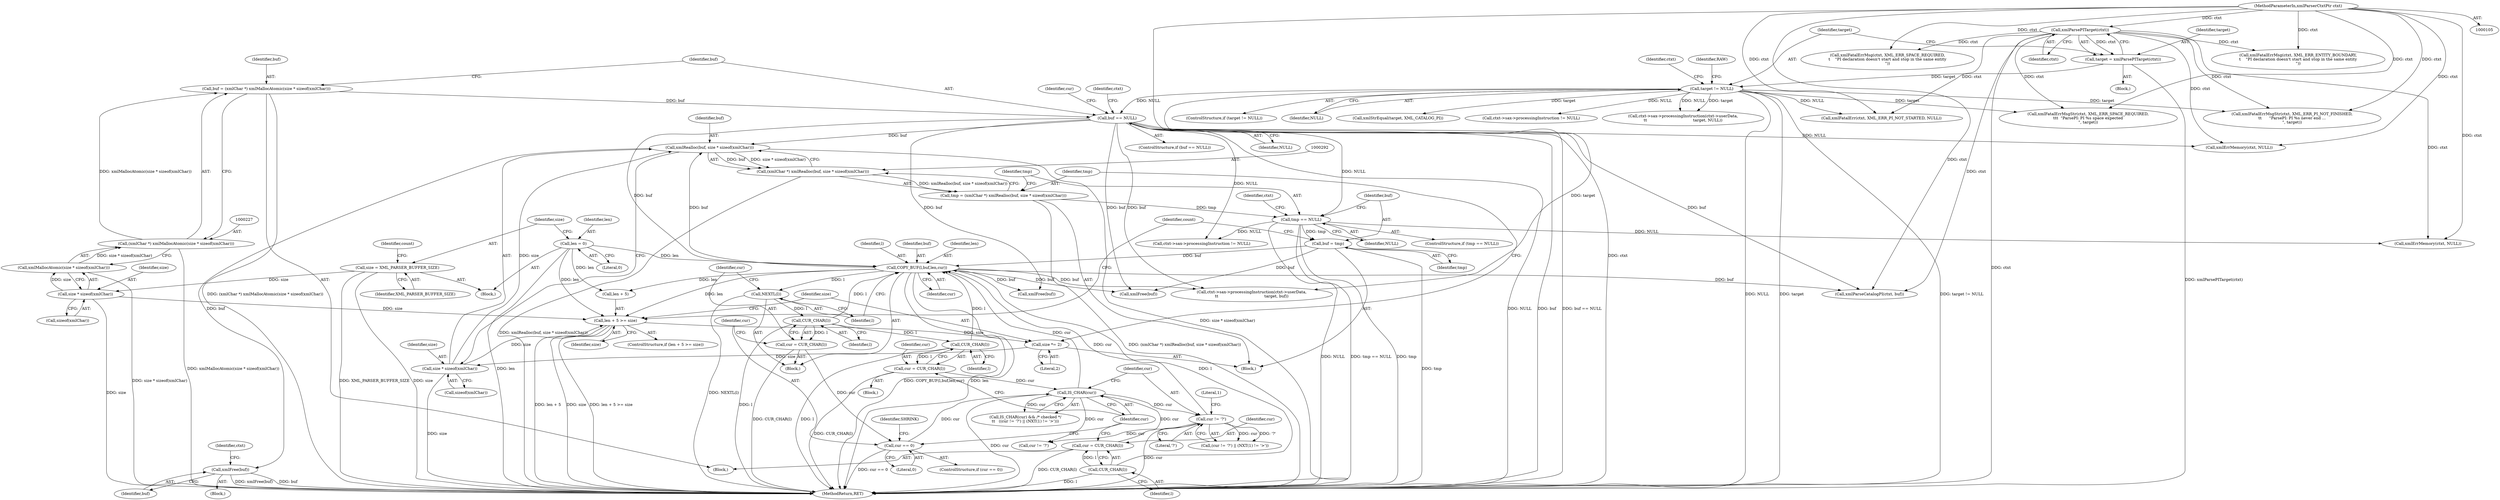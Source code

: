 digraph "0_Chrome_d0947db40187f4708c58e64cbd6013faf9eddeed_30@pointer" {
"1000307" [label="(Call,xmlFree(buf))"];
"1000293" [label="(Call,xmlRealloc(buf, size * sizeof(xmlChar)))"];
"1000234" [label="(Call,buf == NULL)"];
"1000224" [label="(Call,buf = (xmlChar *) xmlMallocAtomic(size * sizeof(xmlChar)))"];
"1000226" [label="(Call,(xmlChar *) xmlMallocAtomic(size * sizeof(xmlChar)))"];
"1000228" [label="(Call,xmlMallocAtomic(size * sizeof(xmlChar)))"];
"1000229" [label="(Call,size * sizeof(xmlChar))"];
"1000117" [label="(Call,size = XML_PARSER_BUFFER_SIZE)"];
"1000162" [label="(Call,target != NULL)"];
"1000157" [label="(Call,target = xmlParsePITarget(ctxt))"];
"1000159" [label="(Call,xmlParsePITarget(ctxt))"];
"1000106" [label="(MethodParameterIn,xmlParserCtxtPtr ctxt)"];
"1000339" [label="(Call,COPY_BUF(l,buf,len,cur))"];
"1000348" [label="(Call,CUR_CHAR(l))"];
"1000344" [label="(Call,NEXTL(l))"];
"1000263" [label="(Call,CUR_CHAR(l))"];
"1000359" [label="(Call,CUR_CHAR(l))"];
"1000315" [label="(Call,buf = tmp)"];
"1000300" [label="(Call,tmp == NULL)"];
"1000289" [label="(Call,tmp = (xmlChar *) xmlRealloc(buf, size * sizeof(xmlChar)))"];
"1000291" [label="(Call,(xmlChar *) xmlRealloc(buf, size * sizeof(xmlChar)))"];
"1000113" [label="(Call,len = 0)"];
"1000267" [label="(Call,IS_CHAR(cur))"];
"1000357" [label="(Call,cur = CUR_CHAR(l))"];
"1000261" [label="(Call,cur = CUR_CHAR(l))"];
"1000351" [label="(Call,cur == 0)"];
"1000346" [label="(Call,cur = CUR_CHAR(l))"];
"1000270" [label="(Call,cur != '?')"];
"1000295" [label="(Call,size * sizeof(xmlChar))"];
"1000286" [label="(Call,size *= 2)"];
"1000279" [label="(Call,len + 5 >= size)"];
"1000385" [label="(Call,xmlFatalErrMsg(ctxt, XML_ERR_SPACE_REQUIRED,\n\t    \"PI declaration doesn't start and stop in the same entity\n\"))"];
"1000349" [label="(Identifier,l)"];
"1000315" [label="(Call,buf = tmp)"];
"1000311" [label="(Identifier,ctxt)"];
"1000137" [label="(Block,)"];
"1000270" [label="(Call,cur != '?')"];
"1000301" [label="(Identifier,tmp)"];
"1000117" [label="(Call,size = XML_PARSER_BUFFER_SIZE)"];
"1000277" [label="(Block,)"];
"1000118" [label="(Identifier,size)"];
"1000290" [label="(Identifier,tmp)"];
"1000271" [label="(Identifier,cur)"];
"1000346" [label="(Call,cur = CUR_CHAR(l))"];
"1000461" [label="(MethodReturn,RET)"];
"1000344" [label="(Call,NEXTL(l))"];
"1000162" [label="(Call,target != NULL)"];
"1000304" [label="(Call,xmlErrMemory(ctxt, NULL))"];
"1000228" [label="(Call,xmlMallocAtomic(size * sizeof(xmlChar)))"];
"1000275" [label="(Literal,1)"];
"1000233" [label="(ControlStructure,if (buf == NULL))"];
"1000115" [label="(Literal,0)"];
"1000114" [label="(Identifier,len)"];
"1000447" [label="(Identifier,ctxt)"];
"1000234" [label="(Call,buf == NULL)"];
"1000352" [label="(Identifier,cur)"];
"1000236" [label="(Identifier,NULL)"];
"1000126" [label="(Identifier,count)"];
"1000287" [label="(Identifier,size)"];
"1000319" [label="(Identifier,count)"];
"1000367" [label="(Call,cur != '?')"];
"1000446" [label="(Call,xmlFatalErr(ctxt, XML_ERR_PI_NOT_STARTED, NULL))"];
"1000297" [label="(Call,sizeof(xmlChar))"];
"1000291" [label="(Call,(xmlChar *) xmlRealloc(buf, size * sizeof(xmlChar)))"];
"1000371" [label="(Call,xmlFatalErrMsgStr(ctxt, XML_ERR_PI_NOT_FINISHED,\n\t\t      \"ParsePI: PI %s never end ...\n\", target))"];
"1000206" [label="(Call,ctxt->sax->processingInstruction(ctxt->userData,\n\t\t                                     target, NULL))"];
"1000248" [label="(Identifier,cur)"];
"1000340" [label="(Identifier,l)"];
"1000161" [label="(ControlStructure,if (target != NULL))"];
"1000164" [label="(Identifier,NULL)"];
"1000119" [label="(Identifier,XML_PARSER_BUFFER_SIZE)"];
"1000160" [label="(Identifier,ctxt)"];
"1000308" [label="(Identifier,buf)"];
"1000169" [label="(Identifier,RAW)"];
"1000264" [label="(Identifier,l)"];
"1000341" [label="(Identifier,buf)"];
"1000400" [label="(Call,xmlStrEqual(target, XML_CATALOG_PI))"];
"1000272" [label="(Literal,'?')"];
"1000226" [label="(Call,(xmlChar *) xmlMallocAtomic(size * sizeof(xmlChar)))"];
"1000263" [label="(Call,CUR_CHAR(l))"];
"1000288" [label="(Literal,2)"];
"1000343" [label="(Identifier,cur)"];
"1000231" [label="(Call,sizeof(xmlChar))"];
"1000351" [label="(Call,cur == 0)"];
"1000296" [label="(Identifier,size)"];
"1000436" [label="(Call,ctxt->sax->processingInstruction(ctxt->userData,\n\t\t                                     target, buf))"];
"1000279" [label="(Call,len + 5 >= size)"];
"1000348" [label="(Call,CUR_CHAR(l))"];
"1000224" [label="(Call,buf = (xmlChar *) xmlMallocAtomic(size * sizeof(xmlChar)))"];
"1000345" [label="(Identifier,l)"];
"1000294" [label="(Identifier,buf)"];
"1000360" [label="(Identifier,l)"];
"1000303" [label="(Block,)"];
"1000157" [label="(Call,target = xmlParsePITarget(ctxt))"];
"1000305" [label="(Identifier,ctxt)"];
"1000359" [label="(Call,CUR_CHAR(l))"];
"1000289" [label="(Call,tmp = (xmlChar *) xmlRealloc(buf, size * sizeof(xmlChar)))"];
"1000354" [label="(Block,)"];
"1000230" [label="(Identifier,size)"];
"1000299" [label="(ControlStructure,if (tmp == NULL))"];
"1000183" [label="(Call,xmlFatalErrMsg(ctxt, XML_ERR_ENTITY_BOUNDARY,\n\t    \"PI declaration doesn't start and stop in the same entity\n\"))"];
"1000300" [label="(Call,tmp == NULL)"];
"1000107" [label="(Block,)"];
"1000106" [label="(MethodParameterIn,xmlParserCtxtPtr ctxt)"];
"1000347" [label="(Identifier,cur)"];
"1000269" [label="(Call,(cur != '?') || (NXT(1) != '>'))"];
"1000268" [label="(Identifier,cur)"];
"1000358" [label="(Identifier,cur)"];
"1000283" [label="(Identifier,size)"];
"1000280" [label="(Call,len + 5)"];
"1000317" [label="(Identifier,tmp)"];
"1000158" [label="(Identifier,target)"];
"1000262" [label="(Identifier,cur)"];
"1000342" [label="(Identifier,len)"];
"1000278" [label="(ControlStructure,if (len + 5 >= size))"];
"1000307" [label="(Call,xmlFree(buf))"];
"1000355" [label="(Identifier,SHRINK)"];
"1000316" [label="(Identifier,buf)"];
"1000267" [label="(Call,IS_CHAR(cur))"];
"1000416" [label="(Call,xmlParseCatalogPI(ctxt, buf))"];
"1000284" [label="(Block,)"];
"1000225" [label="(Identifier,buf)"];
"1000295" [label="(Call,size * sizeof(xmlChar))"];
"1000165" [label="(Block,)"];
"1000286" [label="(Call,size *= 2)"];
"1000113" [label="(Call,len = 0)"];
"1000353" [label="(Literal,0)"];
"1000229" [label="(Call,size * sizeof(xmlChar))"];
"1000266" [label="(Call,IS_CHAR(cur) && /* checked */\n\t\t   ((cur != '?') || (NXT(1) != '>')))"];
"1000159" [label="(Call,xmlParsePITarget(ctxt))"];
"1000293" [label="(Call,xmlRealloc(buf, size * sizeof(xmlChar)))"];
"1000255" [label="(Call,xmlFatalErrMsgStr(ctxt, XML_ERR_SPACE_REQUIRED,\n\t\t\t  \"ParsePI: PI %s space expected\n\", target))"];
"1000429" [label="(Call,ctxt->sax->processingInstruction != NULL)"];
"1000163" [label="(Identifier,target)"];
"1000235" [label="(Identifier,buf)"];
"1000350" [label="(ControlStructure,if (cur == 0))"];
"1000238" [label="(Call,xmlErrMemory(ctxt, NULL))"];
"1000261" [label="(Call,cur = CUR_CHAR(l))"];
"1000357" [label="(Call,cur = CUR_CHAR(l))"];
"1000333" [label="(Call,xmlFree(buf))"];
"1000339" [label="(Call,COPY_BUF(l,buf,len,cur))"];
"1000442" [label="(Call,xmlFree(buf))"];
"1000199" [label="(Call,ctxt->sax->processingInstruction != NULL)"];
"1000302" [label="(Identifier,NULL)"];
"1000239" [label="(Identifier,ctxt)"];
"1000307" -> "1000303"  [label="AST: "];
"1000307" -> "1000308"  [label="CFG: "];
"1000308" -> "1000307"  [label="AST: "];
"1000311" -> "1000307"  [label="CFG: "];
"1000307" -> "1000461"  [label="DDG: xmlFree(buf)"];
"1000307" -> "1000461"  [label="DDG: buf"];
"1000293" -> "1000307"  [label="DDG: buf"];
"1000293" -> "1000291"  [label="AST: "];
"1000293" -> "1000295"  [label="CFG: "];
"1000294" -> "1000293"  [label="AST: "];
"1000295" -> "1000293"  [label="AST: "];
"1000291" -> "1000293"  [label="CFG: "];
"1000293" -> "1000461"  [label="DDG: size * sizeof(xmlChar)"];
"1000293" -> "1000291"  [label="DDG: buf"];
"1000293" -> "1000291"  [label="DDG: size * sizeof(xmlChar)"];
"1000234" -> "1000293"  [label="DDG: buf"];
"1000339" -> "1000293"  [label="DDG: buf"];
"1000295" -> "1000293"  [label="DDG: size"];
"1000234" -> "1000233"  [label="AST: "];
"1000234" -> "1000236"  [label="CFG: "];
"1000235" -> "1000234"  [label="AST: "];
"1000236" -> "1000234"  [label="AST: "];
"1000239" -> "1000234"  [label="CFG: "];
"1000248" -> "1000234"  [label="CFG: "];
"1000234" -> "1000461"  [label="DDG: NULL"];
"1000234" -> "1000461"  [label="DDG: buf"];
"1000234" -> "1000461"  [label="DDG: buf == NULL"];
"1000224" -> "1000234"  [label="DDG: buf"];
"1000162" -> "1000234"  [label="DDG: NULL"];
"1000234" -> "1000238"  [label="DDG: NULL"];
"1000234" -> "1000300"  [label="DDG: NULL"];
"1000234" -> "1000333"  [label="DDG: buf"];
"1000234" -> "1000339"  [label="DDG: buf"];
"1000234" -> "1000416"  [label="DDG: buf"];
"1000234" -> "1000429"  [label="DDG: NULL"];
"1000234" -> "1000436"  [label="DDG: buf"];
"1000234" -> "1000442"  [label="DDG: buf"];
"1000224" -> "1000165"  [label="AST: "];
"1000224" -> "1000226"  [label="CFG: "];
"1000225" -> "1000224"  [label="AST: "];
"1000226" -> "1000224"  [label="AST: "];
"1000235" -> "1000224"  [label="CFG: "];
"1000224" -> "1000461"  [label="DDG: (xmlChar *) xmlMallocAtomic(size * sizeof(xmlChar))"];
"1000226" -> "1000224"  [label="DDG: xmlMallocAtomic(size * sizeof(xmlChar))"];
"1000226" -> "1000228"  [label="CFG: "];
"1000227" -> "1000226"  [label="AST: "];
"1000228" -> "1000226"  [label="AST: "];
"1000226" -> "1000461"  [label="DDG: xmlMallocAtomic(size * sizeof(xmlChar))"];
"1000228" -> "1000226"  [label="DDG: size * sizeof(xmlChar)"];
"1000228" -> "1000229"  [label="CFG: "];
"1000229" -> "1000228"  [label="AST: "];
"1000228" -> "1000461"  [label="DDG: size * sizeof(xmlChar)"];
"1000229" -> "1000228"  [label="DDG: size"];
"1000229" -> "1000231"  [label="CFG: "];
"1000230" -> "1000229"  [label="AST: "];
"1000231" -> "1000229"  [label="AST: "];
"1000229" -> "1000461"  [label="DDG: size"];
"1000117" -> "1000229"  [label="DDG: size"];
"1000229" -> "1000279"  [label="DDG: size"];
"1000117" -> "1000107"  [label="AST: "];
"1000117" -> "1000119"  [label="CFG: "];
"1000118" -> "1000117"  [label="AST: "];
"1000119" -> "1000117"  [label="AST: "];
"1000126" -> "1000117"  [label="CFG: "];
"1000117" -> "1000461"  [label="DDG: size"];
"1000117" -> "1000461"  [label="DDG: XML_PARSER_BUFFER_SIZE"];
"1000162" -> "1000161"  [label="AST: "];
"1000162" -> "1000164"  [label="CFG: "];
"1000163" -> "1000162"  [label="AST: "];
"1000164" -> "1000162"  [label="AST: "];
"1000169" -> "1000162"  [label="CFG: "];
"1000447" -> "1000162"  [label="CFG: "];
"1000162" -> "1000461"  [label="DDG: NULL"];
"1000162" -> "1000461"  [label="DDG: target"];
"1000162" -> "1000461"  [label="DDG: target != NULL"];
"1000157" -> "1000162"  [label="DDG: target"];
"1000162" -> "1000199"  [label="DDG: NULL"];
"1000162" -> "1000206"  [label="DDG: target"];
"1000162" -> "1000206"  [label="DDG: NULL"];
"1000162" -> "1000255"  [label="DDG: target"];
"1000162" -> "1000371"  [label="DDG: target"];
"1000162" -> "1000400"  [label="DDG: target"];
"1000162" -> "1000436"  [label="DDG: target"];
"1000162" -> "1000446"  [label="DDG: NULL"];
"1000157" -> "1000137"  [label="AST: "];
"1000157" -> "1000159"  [label="CFG: "];
"1000158" -> "1000157"  [label="AST: "];
"1000159" -> "1000157"  [label="AST: "];
"1000163" -> "1000157"  [label="CFG: "];
"1000157" -> "1000461"  [label="DDG: xmlParsePITarget(ctxt)"];
"1000159" -> "1000157"  [label="DDG: ctxt"];
"1000159" -> "1000160"  [label="CFG: "];
"1000160" -> "1000159"  [label="AST: "];
"1000159" -> "1000461"  [label="DDG: ctxt"];
"1000106" -> "1000159"  [label="DDG: ctxt"];
"1000159" -> "1000183"  [label="DDG: ctxt"];
"1000159" -> "1000238"  [label="DDG: ctxt"];
"1000159" -> "1000255"  [label="DDG: ctxt"];
"1000159" -> "1000304"  [label="DDG: ctxt"];
"1000159" -> "1000371"  [label="DDG: ctxt"];
"1000159" -> "1000385"  [label="DDG: ctxt"];
"1000159" -> "1000416"  [label="DDG: ctxt"];
"1000159" -> "1000446"  [label="DDG: ctxt"];
"1000106" -> "1000105"  [label="AST: "];
"1000106" -> "1000461"  [label="DDG: ctxt"];
"1000106" -> "1000183"  [label="DDG: ctxt"];
"1000106" -> "1000238"  [label="DDG: ctxt"];
"1000106" -> "1000255"  [label="DDG: ctxt"];
"1000106" -> "1000304"  [label="DDG: ctxt"];
"1000106" -> "1000371"  [label="DDG: ctxt"];
"1000106" -> "1000385"  [label="DDG: ctxt"];
"1000106" -> "1000416"  [label="DDG: ctxt"];
"1000106" -> "1000446"  [label="DDG: ctxt"];
"1000339" -> "1000277"  [label="AST: "];
"1000339" -> "1000343"  [label="CFG: "];
"1000340" -> "1000339"  [label="AST: "];
"1000341" -> "1000339"  [label="AST: "];
"1000342" -> "1000339"  [label="AST: "];
"1000343" -> "1000339"  [label="AST: "];
"1000345" -> "1000339"  [label="CFG: "];
"1000339" -> "1000461"  [label="DDG: COPY_BUF(l,buf,len,cur)"];
"1000339" -> "1000461"  [label="DDG: len"];
"1000339" -> "1000279"  [label="DDG: len"];
"1000339" -> "1000280"  [label="DDG: len"];
"1000339" -> "1000333"  [label="DDG: buf"];
"1000348" -> "1000339"  [label="DDG: l"];
"1000263" -> "1000339"  [label="DDG: l"];
"1000359" -> "1000339"  [label="DDG: l"];
"1000315" -> "1000339"  [label="DDG: buf"];
"1000113" -> "1000339"  [label="DDG: len"];
"1000267" -> "1000339"  [label="DDG: cur"];
"1000270" -> "1000339"  [label="DDG: cur"];
"1000339" -> "1000344"  [label="DDG: l"];
"1000339" -> "1000416"  [label="DDG: buf"];
"1000339" -> "1000436"  [label="DDG: buf"];
"1000339" -> "1000442"  [label="DDG: buf"];
"1000348" -> "1000346"  [label="AST: "];
"1000348" -> "1000349"  [label="CFG: "];
"1000349" -> "1000348"  [label="AST: "];
"1000346" -> "1000348"  [label="CFG: "];
"1000348" -> "1000461"  [label="DDG: l"];
"1000348" -> "1000346"  [label="DDG: l"];
"1000344" -> "1000348"  [label="DDG: l"];
"1000348" -> "1000359"  [label="DDG: l"];
"1000344" -> "1000277"  [label="AST: "];
"1000344" -> "1000345"  [label="CFG: "];
"1000345" -> "1000344"  [label="AST: "];
"1000347" -> "1000344"  [label="CFG: "];
"1000344" -> "1000461"  [label="DDG: NEXTL(l)"];
"1000263" -> "1000261"  [label="AST: "];
"1000263" -> "1000264"  [label="CFG: "];
"1000264" -> "1000263"  [label="AST: "];
"1000261" -> "1000263"  [label="CFG: "];
"1000263" -> "1000461"  [label="DDG: l"];
"1000263" -> "1000261"  [label="DDG: l"];
"1000359" -> "1000357"  [label="AST: "];
"1000359" -> "1000360"  [label="CFG: "];
"1000360" -> "1000359"  [label="AST: "];
"1000357" -> "1000359"  [label="CFG: "];
"1000359" -> "1000461"  [label="DDG: l"];
"1000359" -> "1000357"  [label="DDG: l"];
"1000315" -> "1000284"  [label="AST: "];
"1000315" -> "1000317"  [label="CFG: "];
"1000316" -> "1000315"  [label="AST: "];
"1000317" -> "1000315"  [label="AST: "];
"1000319" -> "1000315"  [label="CFG: "];
"1000315" -> "1000461"  [label="DDG: tmp"];
"1000300" -> "1000315"  [label="DDG: tmp"];
"1000315" -> "1000333"  [label="DDG: buf"];
"1000300" -> "1000299"  [label="AST: "];
"1000300" -> "1000302"  [label="CFG: "];
"1000301" -> "1000300"  [label="AST: "];
"1000302" -> "1000300"  [label="AST: "];
"1000305" -> "1000300"  [label="CFG: "];
"1000316" -> "1000300"  [label="CFG: "];
"1000300" -> "1000461"  [label="DDG: tmp"];
"1000300" -> "1000461"  [label="DDG: NULL"];
"1000300" -> "1000461"  [label="DDG: tmp == NULL"];
"1000289" -> "1000300"  [label="DDG: tmp"];
"1000300" -> "1000304"  [label="DDG: NULL"];
"1000300" -> "1000429"  [label="DDG: NULL"];
"1000289" -> "1000284"  [label="AST: "];
"1000289" -> "1000291"  [label="CFG: "];
"1000290" -> "1000289"  [label="AST: "];
"1000291" -> "1000289"  [label="AST: "];
"1000301" -> "1000289"  [label="CFG: "];
"1000289" -> "1000461"  [label="DDG: (xmlChar *) xmlRealloc(buf, size * sizeof(xmlChar))"];
"1000291" -> "1000289"  [label="DDG: xmlRealloc(buf, size * sizeof(xmlChar))"];
"1000292" -> "1000291"  [label="AST: "];
"1000291" -> "1000461"  [label="DDG: xmlRealloc(buf, size * sizeof(xmlChar))"];
"1000113" -> "1000107"  [label="AST: "];
"1000113" -> "1000115"  [label="CFG: "];
"1000114" -> "1000113"  [label="AST: "];
"1000115" -> "1000113"  [label="AST: "];
"1000118" -> "1000113"  [label="CFG: "];
"1000113" -> "1000461"  [label="DDG: len"];
"1000113" -> "1000279"  [label="DDG: len"];
"1000113" -> "1000280"  [label="DDG: len"];
"1000267" -> "1000266"  [label="AST: "];
"1000267" -> "1000268"  [label="CFG: "];
"1000268" -> "1000267"  [label="AST: "];
"1000271" -> "1000267"  [label="CFG: "];
"1000266" -> "1000267"  [label="CFG: "];
"1000267" -> "1000461"  [label="DDG: cur"];
"1000267" -> "1000266"  [label="DDG: cur"];
"1000357" -> "1000267"  [label="DDG: cur"];
"1000261" -> "1000267"  [label="DDG: cur"];
"1000351" -> "1000267"  [label="DDG: cur"];
"1000267" -> "1000270"  [label="DDG: cur"];
"1000267" -> "1000367"  [label="DDG: cur"];
"1000357" -> "1000354"  [label="AST: "];
"1000358" -> "1000357"  [label="AST: "];
"1000268" -> "1000357"  [label="CFG: "];
"1000357" -> "1000461"  [label="DDG: CUR_CHAR(l)"];
"1000261" -> "1000165"  [label="AST: "];
"1000262" -> "1000261"  [label="AST: "];
"1000268" -> "1000261"  [label="CFG: "];
"1000261" -> "1000461"  [label="DDG: CUR_CHAR(l)"];
"1000351" -> "1000350"  [label="AST: "];
"1000351" -> "1000353"  [label="CFG: "];
"1000352" -> "1000351"  [label="AST: "];
"1000353" -> "1000351"  [label="AST: "];
"1000268" -> "1000351"  [label="CFG: "];
"1000355" -> "1000351"  [label="CFG: "];
"1000351" -> "1000461"  [label="DDG: cur == 0"];
"1000346" -> "1000351"  [label="DDG: cur"];
"1000346" -> "1000277"  [label="AST: "];
"1000347" -> "1000346"  [label="AST: "];
"1000352" -> "1000346"  [label="CFG: "];
"1000346" -> "1000461"  [label="DDG: CUR_CHAR(l)"];
"1000270" -> "1000269"  [label="AST: "];
"1000270" -> "1000272"  [label="CFG: "];
"1000271" -> "1000270"  [label="AST: "];
"1000272" -> "1000270"  [label="AST: "];
"1000275" -> "1000270"  [label="CFG: "];
"1000269" -> "1000270"  [label="CFG: "];
"1000270" -> "1000461"  [label="DDG: cur"];
"1000270" -> "1000269"  [label="DDG: cur"];
"1000270" -> "1000269"  [label="DDG: '?'"];
"1000270" -> "1000367"  [label="DDG: cur"];
"1000295" -> "1000297"  [label="CFG: "];
"1000296" -> "1000295"  [label="AST: "];
"1000297" -> "1000295"  [label="AST: "];
"1000295" -> "1000461"  [label="DDG: size"];
"1000295" -> "1000279"  [label="DDG: size"];
"1000286" -> "1000295"  [label="DDG: size"];
"1000286" -> "1000284"  [label="AST: "];
"1000286" -> "1000288"  [label="CFG: "];
"1000287" -> "1000286"  [label="AST: "];
"1000288" -> "1000286"  [label="AST: "];
"1000290" -> "1000286"  [label="CFG: "];
"1000279" -> "1000286"  [label="DDG: size"];
"1000279" -> "1000278"  [label="AST: "];
"1000279" -> "1000283"  [label="CFG: "];
"1000280" -> "1000279"  [label="AST: "];
"1000283" -> "1000279"  [label="AST: "];
"1000287" -> "1000279"  [label="CFG: "];
"1000319" -> "1000279"  [label="CFG: "];
"1000279" -> "1000461"  [label="DDG: len + 5"];
"1000279" -> "1000461"  [label="DDG: size"];
"1000279" -> "1000461"  [label="DDG: len + 5 >= size"];
}
